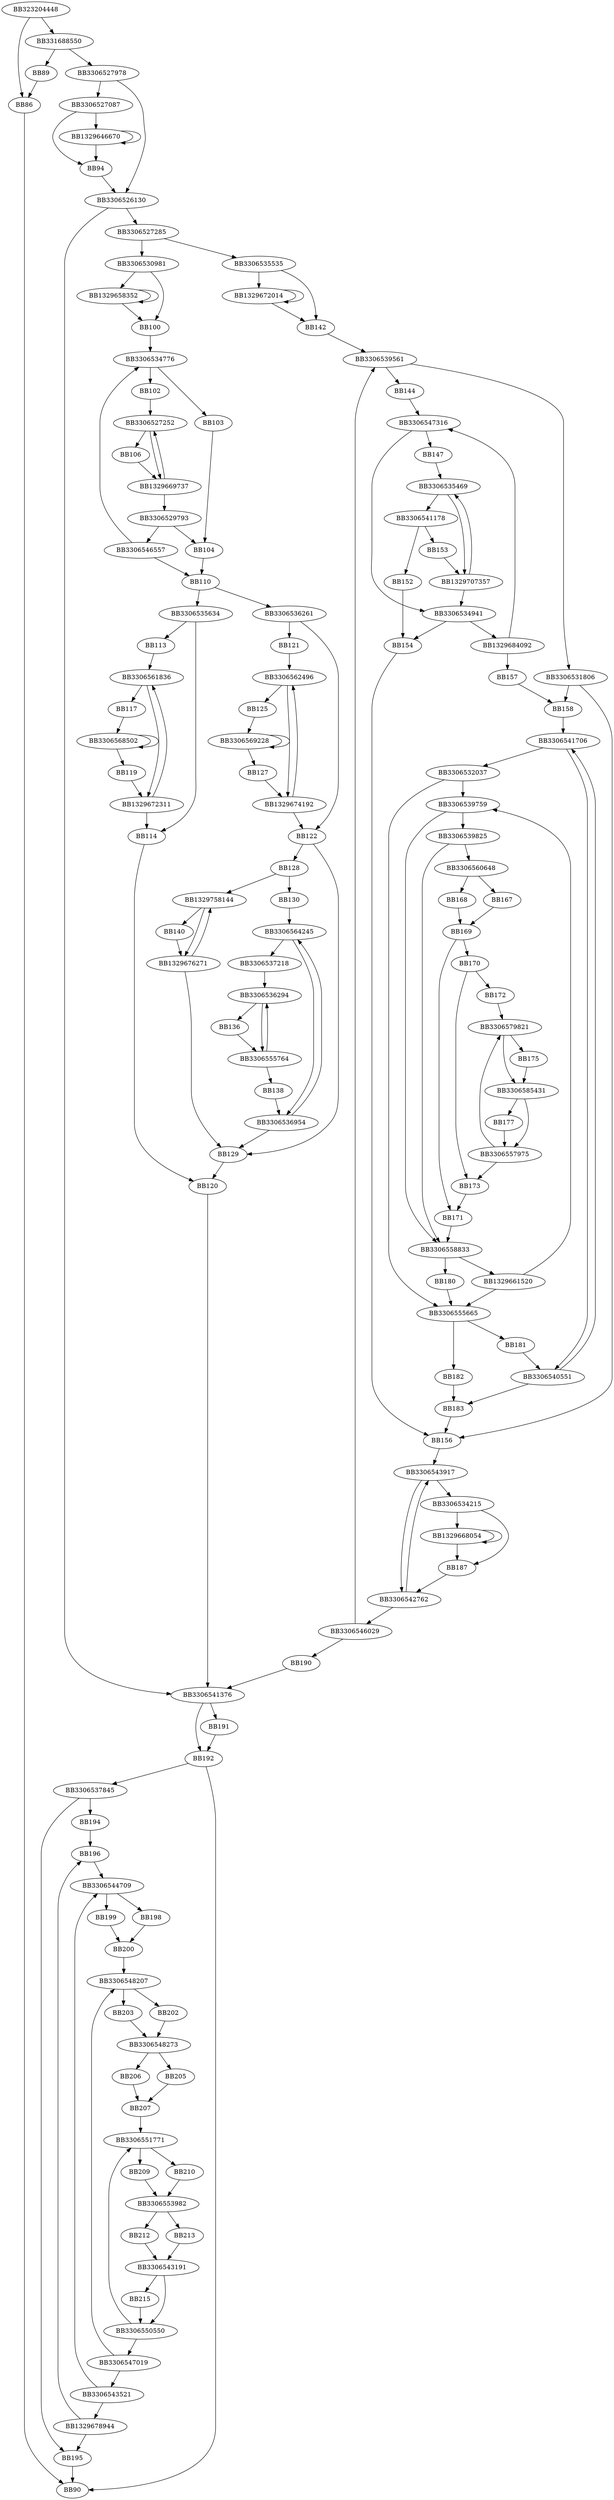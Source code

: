 digraph G{
	BB323204448->BB86;
	BB323204448->BB331688550;
	BB331688550->BB3306527978;
	BB331688550->BB89;
	BB89->BB86;
	BB86->BB90;
	BB3306527978->BB3306527087;
	BB3306527978->BB3306526130;
	BB3306527087->BB1329646670;
	BB3306527087->BB94;
	BB1329646670->BB94;
	BB1329646670->BB1329646670;
	BB94->BB3306526130;
	BB3306526130->BB3306527285;
	BB3306526130->BB3306541376;
	BB3306527285->BB3306535535;
	BB3306527285->BB3306530981;
	BB3306530981->BB1329658352;
	BB3306530981->BB100;
	BB1329658352->BB100;
	BB1329658352->BB1329658352;
	BB100->BB3306534776;
	BB3306534776->BB102;
	BB3306534776->BB103;
	BB103->BB104;
	BB102->BB3306527252;
	BB3306527252->BB106;
	BB3306527252->BB1329669737;
	BB106->BB1329669737;
	BB1329669737->BB3306529793;
	BB1329669737->BB3306527252;
	BB3306529793->BB3306546557;
	BB3306529793->BB104;
	BB104->BB110;
	BB3306546557->BB3306534776;
	BB3306546557->BB110;
	BB110->BB3306536261;
	BB110->BB3306535634;
	BB3306535634->BB113;
	BB3306535634->BB114;
	BB113->BB3306561836;
	BB3306561836->BB1329672311;
	BB3306561836->BB117;
	BB117->BB3306568502;
	BB3306568502->BB119;
	BB3306568502->BB3306568502;
	BB119->BB1329672311;
	BB1329672311->BB114;
	BB1329672311->BB3306561836;
	BB114->BB120;
	BB3306536261->BB121;
	BB3306536261->BB122;
	BB121->BB3306562496;
	BB3306562496->BB1329674192;
	BB3306562496->BB125;
	BB125->BB3306569228;
	BB3306569228->BB127;
	BB3306569228->BB3306569228;
	BB127->BB1329674192;
	BB1329674192->BB122;
	BB1329674192->BB3306562496;
	BB122->BB128;
	BB122->BB129;
	BB128->BB130;
	BB128->BB1329758144;
	BB130->BB3306564245;
	BB3306564245->BB3306536954;
	BB3306564245->BB3306537218;
	BB3306537218->BB3306536294;
	BB3306536294->BB136;
	BB3306536294->BB3306555764;
	BB136->BB3306555764;
	BB3306555764->BB138;
	BB3306555764->BB3306536294;
	BB3306536954->BB129;
	BB3306536954->BB3306564245;
	BB138->BB3306536954;
	BB1329758144->BB1329676271;
	BB1329758144->BB140;
	BB140->BB1329676271;
	BB1329676271->BB129;
	BB1329676271->BB1329758144;
	BB129->BB120;
	BB120->BB3306541376;
	BB3306535535->BB1329672014;
	BB3306535535->BB142;
	BB1329672014->BB142;
	BB1329672014->BB1329672014;
	BB142->BB3306539561;
	BB3306539561->BB144;
	BB3306539561->BB3306531806;
	BB144->BB3306547316;
	BB3306547316->BB147;
	BB3306547316->BB3306534941;
	BB147->BB3306535469;
	BB3306535469->BB1329707357;
	BB3306535469->BB3306541178;
	BB3306541178->BB152;
	BB3306541178->BB153;
	BB153->BB1329707357;
	BB152->BB154;
	BB1329707357->BB3306535469;
	BB1329707357->BB3306534941;
	BB3306534941->BB154;
	BB3306534941->BB1329684092;
	BB154->BB156;
	BB1329684092->BB3306547316;
	BB1329684092->BB157;
	BB157->BB158;
	BB3306531806->BB156;
	BB3306531806->BB158;
	BB158->BB3306541706;
	BB3306541706->BB3306540551;
	BB3306541706->BB3306532037;
	BB3306532037->BB3306555665;
	BB3306532037->BB3306539759;
	BB3306539759->BB3306539825;
	BB3306539759->BB3306558833;
	BB3306539825->BB3306560648;
	BB3306539825->BB3306558833;
	BB3306560648->BB167;
	BB3306560648->BB168;
	BB168->BB169;
	BB167->BB169;
	BB169->BB170;
	BB169->BB171;
	BB170->BB172;
	BB170->BB173;
	BB172->BB3306579821;
	BB3306579821->BB175;
	BB3306579821->BB3306585431;
	BB175->BB3306585431;
	BB3306585431->BB177;
	BB3306585431->BB3306557975;
	BB177->BB3306557975;
	BB3306557975->BB173;
	BB3306557975->BB3306579821;
	BB173->BB171;
	BB171->BB3306558833;
	BB3306558833->BB1329661520;
	BB3306558833->BB180;
	BB180->BB3306555665;
	BB1329661520->BB3306555665;
	BB1329661520->BB3306539759;
	BB3306555665->BB181;
	BB3306555665->BB182;
	BB182->BB183;
	BB181->BB3306540551;
	BB3306540551->BB3306541706;
	BB3306540551->BB183;
	BB183->BB156;
	BB156->BB3306543917;
	BB3306543917->BB3306542762;
	BB3306543917->BB3306534215;
	BB3306534215->BB187;
	BB3306534215->BB1329668054;
	BB1329668054->BB187;
	BB1329668054->BB1329668054;
	BB187->BB3306542762;
	BB3306542762->BB3306546029;
	BB3306542762->BB3306543917;
	BB3306546029->BB3306539561;
	BB3306546029->BB190;
	BB190->BB3306541376;
	BB3306541376->BB191;
	BB3306541376->BB192;
	BB191->BB192;
	BB192->BB90;
	BB192->BB3306537845;
	BB3306537845->BB194;
	BB3306537845->BB195;
	BB194->BB196;
	BB196->BB3306544709;
	BB3306544709->BB198;
	BB3306544709->BB199;
	BB198->BB200;
	BB199->BB200;
	BB200->BB3306548207;
	BB3306548207->BB202;
	BB3306548207->BB203;
	BB202->BB3306548273;
	BB203->BB3306548273;
	BB3306548273->BB205;
	BB3306548273->BB206;
	BB205->BB207;
	BB206->BB207;
	BB207->BB3306551771;
	BB3306551771->BB209;
	BB3306551771->BB210;
	BB209->BB3306553982;
	BB210->BB3306553982;
	BB3306553982->BB212;
	BB3306553982->BB213;
	BB212->BB3306543191;
	BB213->BB3306543191;
	BB3306543191->BB215;
	BB3306543191->BB3306550550;
	BB215->BB3306550550;
	BB3306550550->BB3306547019;
	BB3306550550->BB3306551771;
	BB3306547019->BB3306543521;
	BB3306547019->BB3306548207;
	BB3306543521->BB1329678944;
	BB3306543521->BB3306544709;
	BB1329678944->BB195;
	BB1329678944->BB196;
	BB195->BB90;
}
